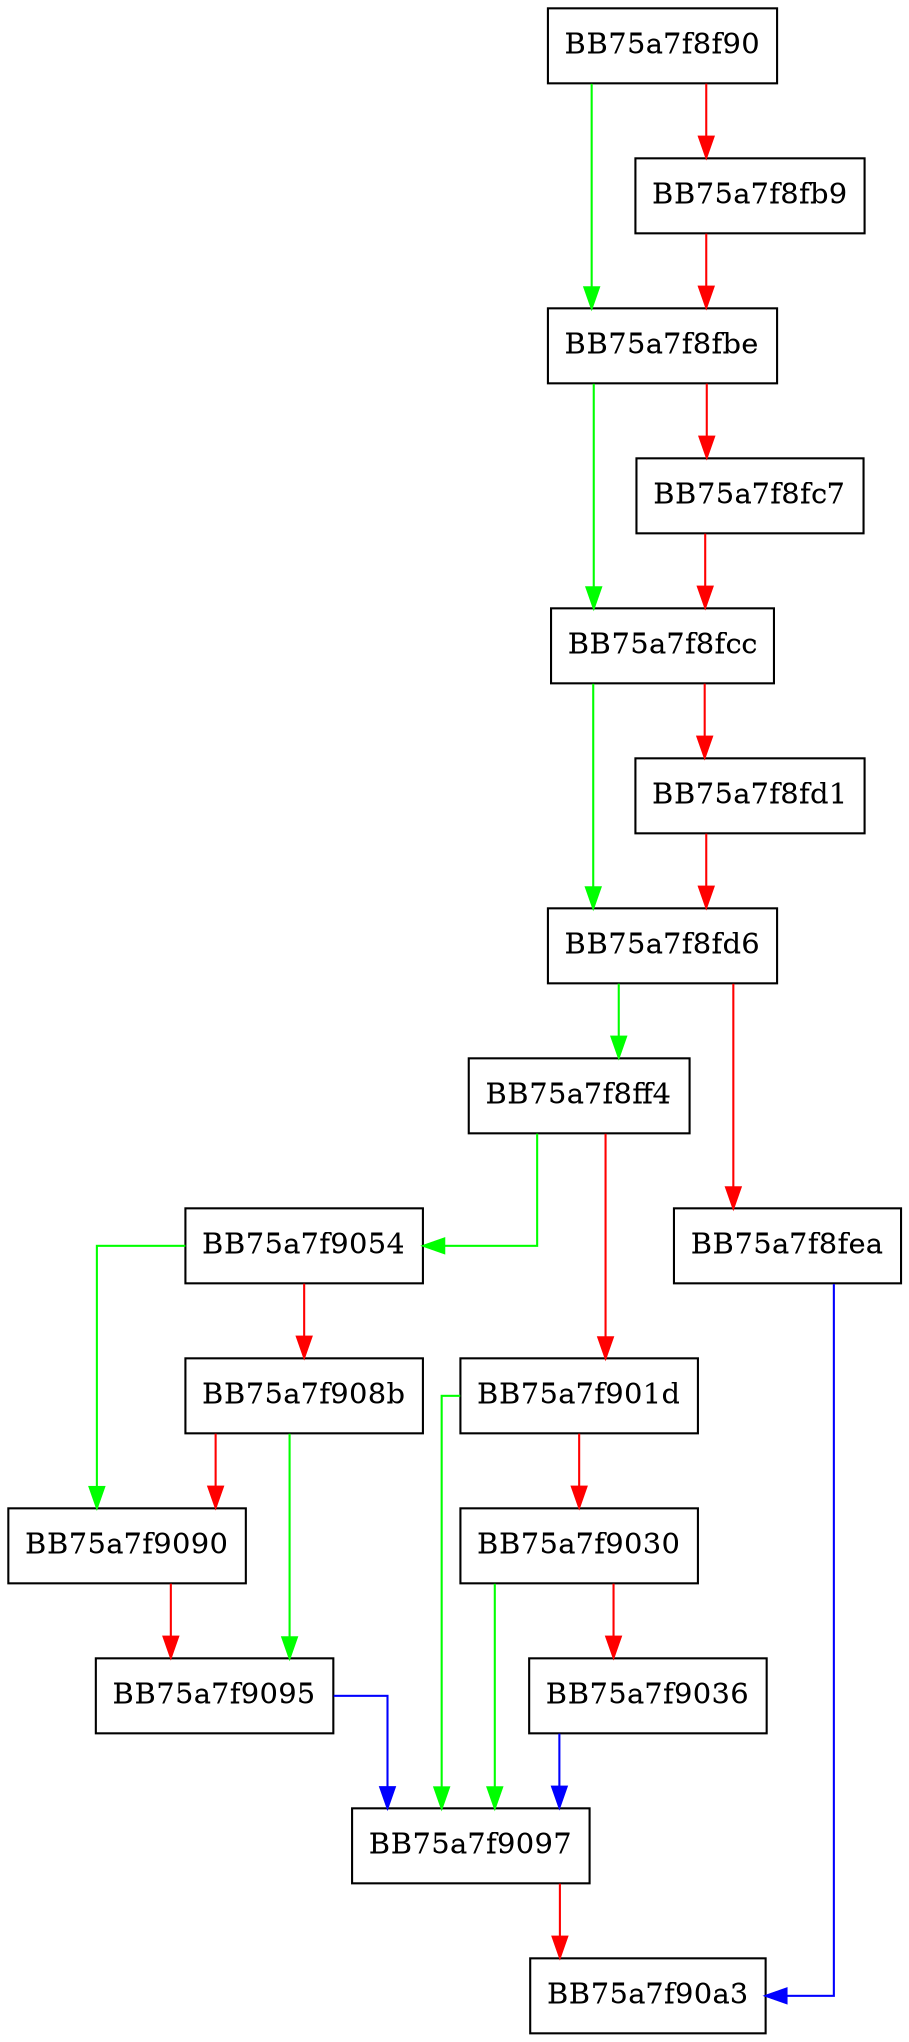 digraph StartUpdate {
  node [shape="box"];
  graph [splines=ortho];
  BB75a7f8f90 -> BB75a7f8fbe [color="green"];
  BB75a7f8f90 -> BB75a7f8fb9 [color="red"];
  BB75a7f8fb9 -> BB75a7f8fbe [color="red"];
  BB75a7f8fbe -> BB75a7f8fcc [color="green"];
  BB75a7f8fbe -> BB75a7f8fc7 [color="red"];
  BB75a7f8fc7 -> BB75a7f8fcc [color="red"];
  BB75a7f8fcc -> BB75a7f8fd6 [color="green"];
  BB75a7f8fcc -> BB75a7f8fd1 [color="red"];
  BB75a7f8fd1 -> BB75a7f8fd6 [color="red"];
  BB75a7f8fd6 -> BB75a7f8ff4 [color="green"];
  BB75a7f8fd6 -> BB75a7f8fea [color="red"];
  BB75a7f8fea -> BB75a7f90a3 [color="blue"];
  BB75a7f8ff4 -> BB75a7f9054 [color="green"];
  BB75a7f8ff4 -> BB75a7f901d [color="red"];
  BB75a7f901d -> BB75a7f9097 [color="green"];
  BB75a7f901d -> BB75a7f9030 [color="red"];
  BB75a7f9030 -> BB75a7f9097 [color="green"];
  BB75a7f9030 -> BB75a7f9036 [color="red"];
  BB75a7f9036 -> BB75a7f9097 [color="blue"];
  BB75a7f9054 -> BB75a7f9090 [color="green"];
  BB75a7f9054 -> BB75a7f908b [color="red"];
  BB75a7f908b -> BB75a7f9095 [color="green"];
  BB75a7f908b -> BB75a7f9090 [color="red"];
  BB75a7f9090 -> BB75a7f9095 [color="red"];
  BB75a7f9095 -> BB75a7f9097 [color="blue"];
  BB75a7f9097 -> BB75a7f90a3 [color="red"];
}
